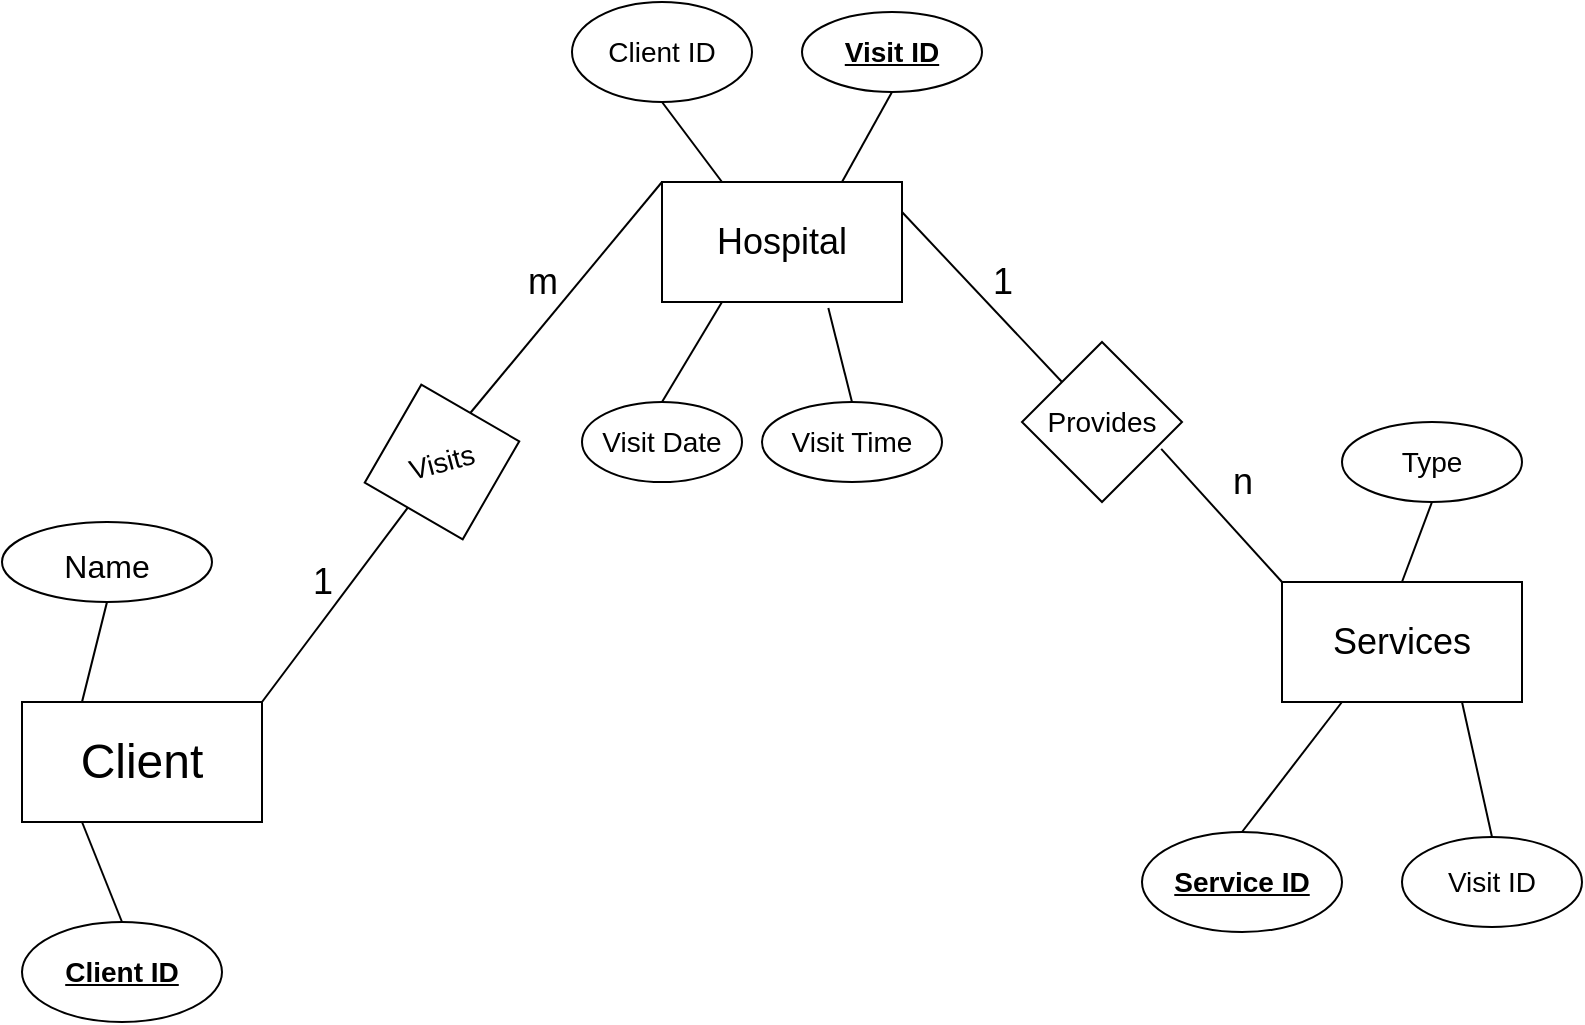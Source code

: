 <mxfile version="16.5.1" type="device"><diagram id="XPO1MPBLh0eNgazfGz3B" name="Page-1"><mxGraphModel dx="1038" dy="1810" grid="1" gridSize="10" guides="1" tooltips="1" connect="1" arrows="1" fold="1" page="1" pageScale="1" pageWidth="827" pageHeight="1169" math="0" shadow="0"><root><mxCell id="0"/><mxCell id="1" parent="0"/><mxCell id="O7fL4tLLGdWHSaF8Qg0Z-1" value="&lt;font style=&quot;font-size: 24px&quot;&gt;Client&lt;/font&gt;" style="rounded=0;whiteSpace=wrap;html=1;" vertex="1" parent="1"><mxGeometry x="30" y="340" width="120" height="60" as="geometry"/></mxCell><mxCell id="O7fL4tLLGdWHSaF8Qg0Z-2" value="&lt;font size=&quot;3&quot;&gt;Name&lt;/font&gt;" style="ellipse;whiteSpace=wrap;html=1;fontSize=24;" vertex="1" parent="1"><mxGeometry x="20" y="250" width="105" height="40" as="geometry"/></mxCell><mxCell id="O7fL4tLLGdWHSaF8Qg0Z-3" value="&lt;font style=&quot;font-size: 14px&quot;&gt;&lt;u&gt;&lt;b&gt;Client ID&lt;/b&gt;&lt;/u&gt;&lt;/font&gt;" style="ellipse;whiteSpace=wrap;html=1;fontSize=14;" vertex="1" parent="1"><mxGeometry x="30" y="450" width="100" height="50" as="geometry"/></mxCell><mxCell id="O7fL4tLLGdWHSaF8Qg0Z-4" value="&lt;font style=&quot;font-size: 18px&quot;&gt;Hospital&lt;/font&gt;" style="rounded=0;whiteSpace=wrap;html=1;fontSize=14;" vertex="1" parent="1"><mxGeometry x="350" y="80" width="120" height="60" as="geometry"/></mxCell><mxCell id="O7fL4tLLGdWHSaF8Qg0Z-5" value="&lt;font style=&quot;font-size: 18px&quot;&gt;Services&lt;/font&gt;" style="rounded=0;whiteSpace=wrap;html=1;fontSize=14;" vertex="1" parent="1"><mxGeometry x="660" y="280" width="120" height="60" as="geometry"/></mxCell><mxCell id="O7fL4tLLGdWHSaF8Qg0Z-6" value="Visit Date" style="ellipse;whiteSpace=wrap;html=1;fontSize=14;" vertex="1" parent="1"><mxGeometry x="310" y="190" width="80" height="40" as="geometry"/></mxCell><mxCell id="O7fL4tLLGdWHSaF8Qg0Z-7" value="Visit Time" style="ellipse;whiteSpace=wrap;html=1;fontSize=14;" vertex="1" parent="1"><mxGeometry x="400" y="190" width="90" height="40" as="geometry"/></mxCell><mxCell id="O7fL4tLLGdWHSaF8Qg0Z-8" value="Client ID" style="ellipse;whiteSpace=wrap;html=1;fontSize=14;" vertex="1" parent="1"><mxGeometry x="305" y="-10" width="90" height="50" as="geometry"/></mxCell><mxCell id="O7fL4tLLGdWHSaF8Qg0Z-9" value="&lt;u&gt;&lt;b&gt;Visit ID&lt;/b&gt;&lt;/u&gt;" style="ellipse;whiteSpace=wrap;html=1;fontSize=14;" vertex="1" parent="1"><mxGeometry x="420" y="-5" width="90" height="40" as="geometry"/></mxCell><mxCell id="O7fL4tLLGdWHSaF8Qg0Z-10" style="edgeStyle=orthogonalEdgeStyle;rounded=0;orthogonalLoop=1;jettySize=auto;html=1;exitX=0.5;exitY=1;exitDx=0;exitDy=0;fontSize=14;" edge="1" parent="1" source="O7fL4tLLGdWHSaF8Qg0Z-8" target="O7fL4tLLGdWHSaF8Qg0Z-8"><mxGeometry relative="1" as="geometry"/></mxCell><mxCell id="O7fL4tLLGdWHSaF8Qg0Z-11" value="" style="endArrow=none;html=1;rounded=0;fontSize=14;exitX=1;exitY=0;exitDx=0;exitDy=0;entryX=0;entryY=0;entryDx=0;entryDy=0;startArrow=none;" edge="1" parent="1" source="O7fL4tLLGdWHSaF8Qg0Z-12" target="O7fL4tLLGdWHSaF8Qg0Z-4"><mxGeometry width="50" height="50" relative="1" as="geometry"><mxPoint x="360" y="350" as="sourcePoint"/><mxPoint x="410" y="300" as="targetPoint"/></mxGeometry></mxCell><mxCell id="O7fL4tLLGdWHSaF8Qg0Z-12" value="Visits" style="rhombus;whiteSpace=wrap;html=1;fontSize=14;rotation=-15;" vertex="1" parent="1"><mxGeometry x="200" y="180" width="80" height="80" as="geometry"/></mxCell><mxCell id="O7fL4tLLGdWHSaF8Qg0Z-13" value="" style="endArrow=none;html=1;rounded=0;fontSize=14;exitX=1;exitY=0;exitDx=0;exitDy=0;" edge="1" parent="1" source="O7fL4tLLGdWHSaF8Qg0Z-1" target="O7fL4tLLGdWHSaF8Qg0Z-12"><mxGeometry width="50" height="50" relative="1" as="geometry"><mxPoint x="150" y="340" as="sourcePoint"/><mxPoint x="350" y="80" as="targetPoint"/></mxGeometry></mxCell><mxCell id="O7fL4tLLGdWHSaF8Qg0Z-14" value="" style="endArrow=none;html=1;rounded=0;fontSize=14;entryX=0;entryY=0;entryDx=0;entryDy=0;exitX=0.87;exitY=0.668;exitDx=0;exitDy=0;startArrow=none;exitPerimeter=0;" edge="1" parent="1" source="O7fL4tLLGdWHSaF8Qg0Z-15" target="O7fL4tLLGdWHSaF8Qg0Z-5"><mxGeometry width="50" height="50" relative="1" as="geometry"><mxPoint x="360" y="350" as="sourcePoint"/><mxPoint x="410" y="300" as="targetPoint"/></mxGeometry></mxCell><mxCell id="O7fL4tLLGdWHSaF8Qg0Z-15" value="Provides" style="rhombus;whiteSpace=wrap;html=1;fontSize=14;rotation=0;" vertex="1" parent="1"><mxGeometry x="530" y="160" width="80" height="80" as="geometry"/></mxCell><mxCell id="O7fL4tLLGdWHSaF8Qg0Z-16" value="" style="endArrow=none;html=1;rounded=0;fontSize=14;entryX=0;entryY=0;entryDx=0;entryDy=0;exitX=1;exitY=0.25;exitDx=0;exitDy=0;" edge="1" parent="1" source="O7fL4tLLGdWHSaF8Qg0Z-4" target="O7fL4tLLGdWHSaF8Qg0Z-15"><mxGeometry width="50" height="50" relative="1" as="geometry"><mxPoint x="470" y="95" as="sourcePoint"/><mxPoint x="660" y="280" as="targetPoint"/></mxGeometry></mxCell><mxCell id="O7fL4tLLGdWHSaF8Qg0Z-17" value="" style="endArrow=none;html=1;rounded=0;fontSize=14;exitX=0.5;exitY=1;exitDx=0;exitDy=0;entryX=0.25;entryY=0;entryDx=0;entryDy=0;" edge="1" parent="1" source="O7fL4tLLGdWHSaF8Qg0Z-2" target="O7fL4tLLGdWHSaF8Qg0Z-1"><mxGeometry width="50" height="50" relative="1" as="geometry"><mxPoint x="360" y="290" as="sourcePoint"/><mxPoint x="410" y="240" as="targetPoint"/></mxGeometry></mxCell><mxCell id="O7fL4tLLGdWHSaF8Qg0Z-18" value="" style="endArrow=none;html=1;rounded=0;fontSize=14;exitX=0.25;exitY=1;exitDx=0;exitDy=0;entryX=0.5;entryY=0;entryDx=0;entryDy=0;" edge="1" parent="1" source="O7fL4tLLGdWHSaF8Qg0Z-1" target="O7fL4tLLGdWHSaF8Qg0Z-3"><mxGeometry width="50" height="50" relative="1" as="geometry"><mxPoint x="360" y="290" as="sourcePoint"/><mxPoint x="410" y="240" as="targetPoint"/></mxGeometry></mxCell><mxCell id="O7fL4tLLGdWHSaF8Qg0Z-19" value="" style="endArrow=none;html=1;rounded=0;fontSize=14;entryX=0.25;entryY=1;entryDx=0;entryDy=0;exitX=0.5;exitY=0;exitDx=0;exitDy=0;" edge="1" parent="1" source="O7fL4tLLGdWHSaF8Qg0Z-6" target="O7fL4tLLGdWHSaF8Qg0Z-4"><mxGeometry width="50" height="50" relative="1" as="geometry"><mxPoint x="360" y="290" as="sourcePoint"/><mxPoint x="410" y="240" as="targetPoint"/></mxGeometry></mxCell><mxCell id="O7fL4tLLGdWHSaF8Qg0Z-20" value="" style="endArrow=none;html=1;rounded=0;fontSize=14;entryX=0.693;entryY=1.05;entryDx=0;entryDy=0;entryPerimeter=0;exitX=0.5;exitY=0;exitDx=0;exitDy=0;" edge="1" parent="1" source="O7fL4tLLGdWHSaF8Qg0Z-7" target="O7fL4tLLGdWHSaF8Qg0Z-4"><mxGeometry width="50" height="50" relative="1" as="geometry"><mxPoint x="360" y="290" as="sourcePoint"/><mxPoint x="410" y="240" as="targetPoint"/></mxGeometry></mxCell><mxCell id="O7fL4tLLGdWHSaF8Qg0Z-21" value="" style="endArrow=none;html=1;rounded=0;fontSize=14;entryX=0.5;entryY=1;entryDx=0;entryDy=0;exitX=0.25;exitY=0;exitDx=0;exitDy=0;" edge="1" parent="1" source="O7fL4tLLGdWHSaF8Qg0Z-4" target="O7fL4tLLGdWHSaF8Qg0Z-8"><mxGeometry width="50" height="50" relative="1" as="geometry"><mxPoint x="360" y="290" as="sourcePoint"/><mxPoint x="410" y="240" as="targetPoint"/></mxGeometry></mxCell><mxCell id="O7fL4tLLGdWHSaF8Qg0Z-22" value="" style="endArrow=none;html=1;rounded=0;fontSize=14;entryX=0.5;entryY=1;entryDx=0;entryDy=0;exitX=0.75;exitY=0;exitDx=0;exitDy=0;" edge="1" parent="1" source="O7fL4tLLGdWHSaF8Qg0Z-4" target="O7fL4tLLGdWHSaF8Qg0Z-9"><mxGeometry width="50" height="50" relative="1" as="geometry"><mxPoint x="360" y="290" as="sourcePoint"/><mxPoint x="410" y="240" as="targetPoint"/></mxGeometry></mxCell><mxCell id="O7fL4tLLGdWHSaF8Qg0Z-23" value="&lt;u&gt;&lt;b&gt;Service ID&lt;/b&gt;&lt;/u&gt;" style="ellipse;whiteSpace=wrap;html=1;fontSize=14;" vertex="1" parent="1"><mxGeometry x="590" y="405" width="100" height="50" as="geometry"/></mxCell><mxCell id="O7fL4tLLGdWHSaF8Qg0Z-24" value="Visit ID" style="ellipse;whiteSpace=wrap;html=1;fontSize=14;" vertex="1" parent="1"><mxGeometry x="720" y="407.5" width="90" height="45" as="geometry"/></mxCell><mxCell id="O7fL4tLLGdWHSaF8Qg0Z-25" value="Type" style="ellipse;whiteSpace=wrap;html=1;fontSize=14;" vertex="1" parent="1"><mxGeometry x="690" y="200" width="90" height="40" as="geometry"/></mxCell><mxCell id="O7fL4tLLGdWHSaF8Qg0Z-26" value="" style="endArrow=none;html=1;rounded=0;fontSize=14;exitX=0.5;exitY=0;exitDx=0;exitDy=0;entryX=0.25;entryY=1;entryDx=0;entryDy=0;" edge="1" parent="1" source="O7fL4tLLGdWHSaF8Qg0Z-23" target="O7fL4tLLGdWHSaF8Qg0Z-5"><mxGeometry width="50" height="50" relative="1" as="geometry"><mxPoint x="360" y="290" as="sourcePoint"/><mxPoint x="410" y="240" as="targetPoint"/></mxGeometry></mxCell><mxCell id="O7fL4tLLGdWHSaF8Qg0Z-27" value="" style="endArrow=none;html=1;rounded=0;fontSize=14;exitX=0.5;exitY=0;exitDx=0;exitDy=0;entryX=0.75;entryY=1;entryDx=0;entryDy=0;" edge="1" parent="1" source="O7fL4tLLGdWHSaF8Qg0Z-24" target="O7fL4tLLGdWHSaF8Qg0Z-5"><mxGeometry width="50" height="50" relative="1" as="geometry"><mxPoint x="360" y="290" as="sourcePoint"/><mxPoint x="410" y="240" as="targetPoint"/></mxGeometry></mxCell><mxCell id="O7fL4tLLGdWHSaF8Qg0Z-28" value="" style="endArrow=none;html=1;rounded=0;fontSize=14;entryX=0.5;entryY=1;entryDx=0;entryDy=0;exitX=0.5;exitY=0;exitDx=0;exitDy=0;" edge="1" parent="1" source="O7fL4tLLGdWHSaF8Qg0Z-5" target="O7fL4tLLGdWHSaF8Qg0Z-25"><mxGeometry width="50" height="50" relative="1" as="geometry"><mxPoint x="360" y="290" as="sourcePoint"/><mxPoint x="710" y="250" as="targetPoint"/></mxGeometry></mxCell><mxCell id="O7fL4tLLGdWHSaF8Qg0Z-29" value="1" style="text;html=1;align=center;verticalAlign=middle;resizable=0;points=[];autosize=1;strokeColor=none;fillColor=none;fontSize=18;" vertex="1" parent="1"><mxGeometry x="165" y="265" width="30" height="30" as="geometry"/></mxCell><mxCell id="O7fL4tLLGdWHSaF8Qg0Z-30" value="m" style="text;html=1;align=center;verticalAlign=middle;resizable=0;points=[];autosize=1;strokeColor=none;fillColor=none;fontSize=18;" vertex="1" parent="1"><mxGeometry x="275" y="115" width="30" height="30" as="geometry"/></mxCell><mxCell id="O7fL4tLLGdWHSaF8Qg0Z-32" value="1" style="text;html=1;align=center;verticalAlign=middle;resizable=0;points=[];autosize=1;strokeColor=none;fillColor=none;fontSize=18;" vertex="1" parent="1"><mxGeometry x="505" y="115" width="30" height="30" as="geometry"/></mxCell><mxCell id="O7fL4tLLGdWHSaF8Qg0Z-33" value="n" style="text;html=1;align=center;verticalAlign=middle;resizable=0;points=[];autosize=1;strokeColor=none;fillColor=none;fontSize=18;" vertex="1" parent="1"><mxGeometry x="625" y="215" width="30" height="30" as="geometry"/></mxCell></root></mxGraphModel></diagram></mxfile>